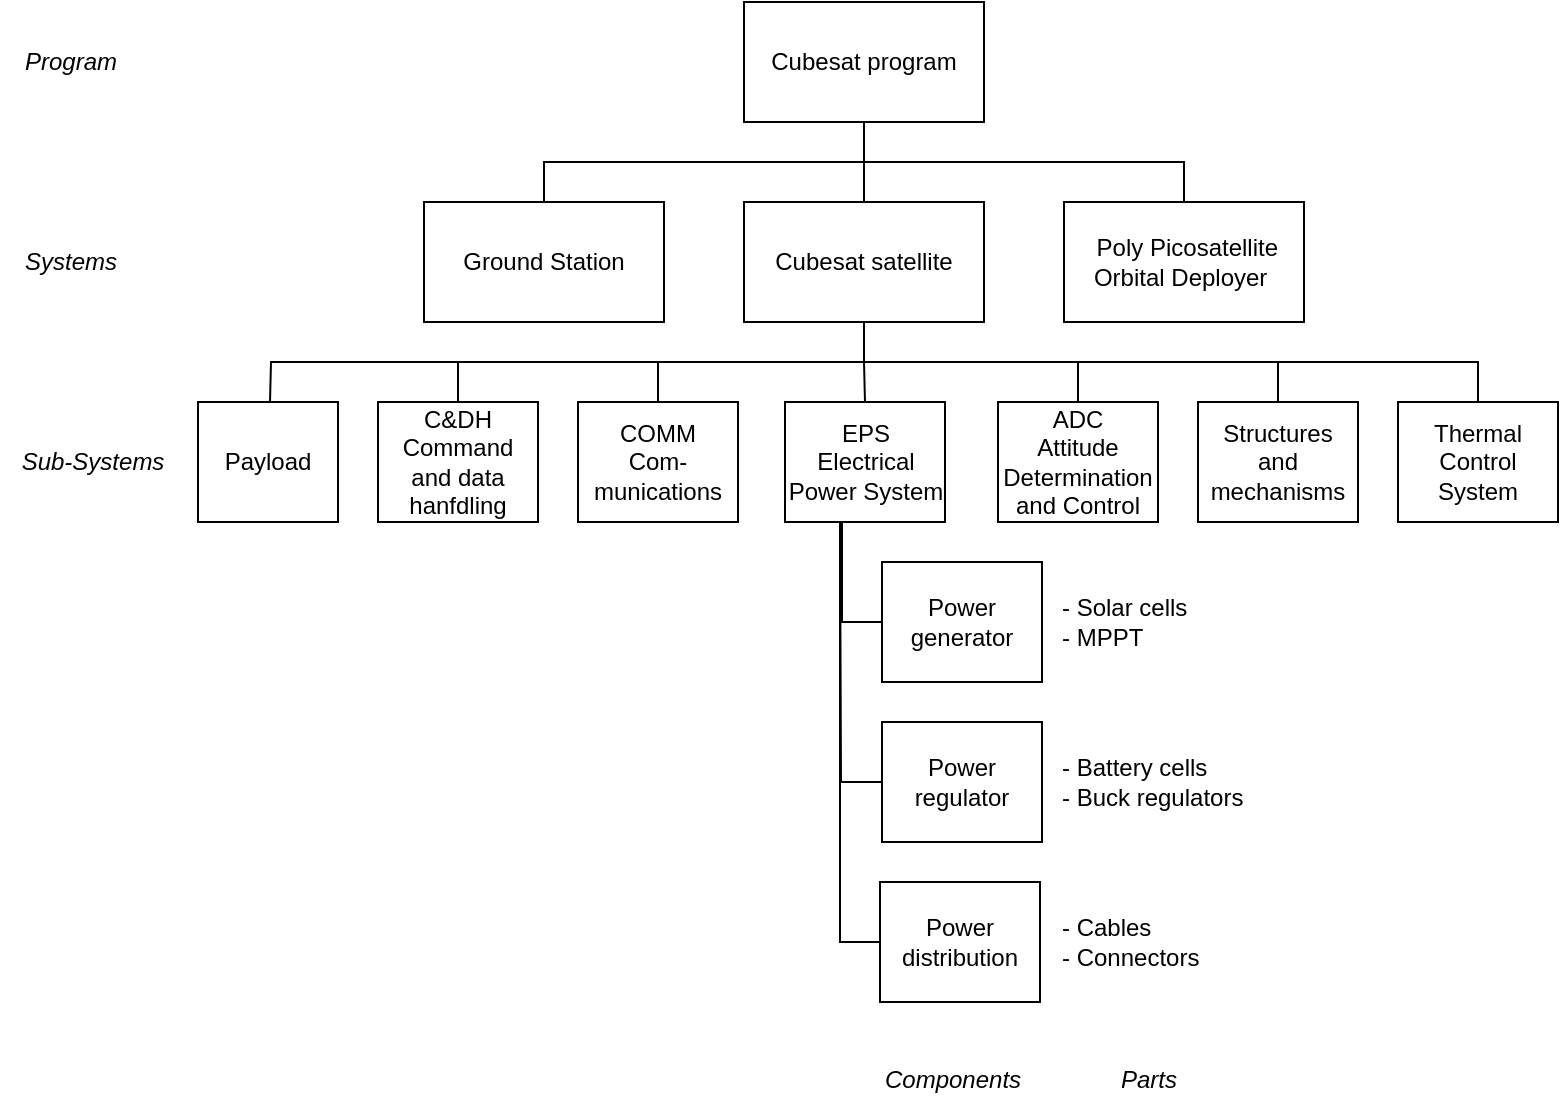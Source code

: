 <mxfile version="23.1.5" type="device">
  <diagram name="Page-1" id="ht8jxPpp3wfEKSOxinJQ">
    <mxGraphModel dx="1500" dy="899" grid="1" gridSize="10" guides="1" tooltips="1" connect="1" arrows="1" fold="1" page="1" pageScale="1" pageWidth="827" pageHeight="1169" math="0" shadow="0">
      <root>
        <mxCell id="0" />
        <mxCell id="1" parent="0" />
        <mxCell id="4X1XBtU7VwYiLh6M4gby-6" style="edgeStyle=orthogonalEdgeStyle;rounded=0;orthogonalLoop=1;jettySize=auto;html=1;exitX=0.5;exitY=1;exitDx=0;exitDy=0;endArrow=none;endFill=0;" edge="1" parent="1" source="4X1XBtU7VwYiLh6M4gby-1" target="4X1XBtU7VwYiLh6M4gby-4">
          <mxGeometry relative="1" as="geometry" />
        </mxCell>
        <mxCell id="4X1XBtU7VwYiLh6M4gby-7" style="edgeStyle=orthogonalEdgeStyle;rounded=0;orthogonalLoop=1;jettySize=auto;html=1;exitX=0.5;exitY=1;exitDx=0;exitDy=0;entryX=0.5;entryY=0;entryDx=0;entryDy=0;endArrow=none;endFill=0;" edge="1" parent="1" source="4X1XBtU7VwYiLh6M4gby-1" target="4X1XBtU7VwYiLh6M4gby-3">
          <mxGeometry relative="1" as="geometry" />
        </mxCell>
        <mxCell id="4X1XBtU7VwYiLh6M4gby-10" style="edgeStyle=orthogonalEdgeStyle;rounded=0;orthogonalLoop=1;jettySize=auto;html=1;exitX=0.5;exitY=1;exitDx=0;exitDy=0;entryX=0.5;entryY=0;entryDx=0;entryDy=0;endArrow=none;endFill=0;" edge="1" parent="1" source="4X1XBtU7VwYiLh6M4gby-1" target="4X1XBtU7VwYiLh6M4gby-2">
          <mxGeometry relative="1" as="geometry" />
        </mxCell>
        <mxCell id="4X1XBtU7VwYiLh6M4gby-1" value="Cubesat program" style="rounded=0;whiteSpace=wrap;html=1;" vertex="1" parent="1">
          <mxGeometry x="392" y="60" width="120" height="60" as="geometry" />
        </mxCell>
        <mxCell id="4X1XBtU7VwYiLh6M4gby-2" value="Ground Station" style="rounded=0;whiteSpace=wrap;html=1;" vertex="1" parent="1">
          <mxGeometry x="232" y="160" width="120" height="60" as="geometry" />
        </mxCell>
        <mxCell id="4X1XBtU7VwYiLh6M4gby-22" style="edgeStyle=orthogonalEdgeStyle;rounded=0;orthogonalLoop=1;jettySize=auto;html=1;exitX=0.5;exitY=1;exitDx=0;exitDy=0;entryX=0.5;entryY=0;entryDx=0;entryDy=0;endArrow=none;endFill=0;" edge="1" parent="1" source="4X1XBtU7VwYiLh6M4gby-3" target="4X1XBtU7VwYiLh6M4gby-14">
          <mxGeometry relative="1" as="geometry" />
        </mxCell>
        <mxCell id="4X1XBtU7VwYiLh6M4gby-23" style="edgeStyle=orthogonalEdgeStyle;rounded=0;orthogonalLoop=1;jettySize=auto;html=1;exitX=0.5;exitY=1;exitDx=0;exitDy=0;entryX=0.5;entryY=0;entryDx=0;entryDy=0;endArrow=none;endFill=0;" edge="1" parent="1" source="4X1XBtU7VwYiLh6M4gby-3" target="4X1XBtU7VwYiLh6M4gby-17">
          <mxGeometry relative="1" as="geometry" />
        </mxCell>
        <mxCell id="4X1XBtU7VwYiLh6M4gby-3" value="Cubesat satellite" style="rounded=0;whiteSpace=wrap;html=1;" vertex="1" parent="1">
          <mxGeometry x="392" y="160" width="120" height="60" as="geometry" />
        </mxCell>
        <mxCell id="4X1XBtU7VwYiLh6M4gby-4" value="&amp;nbsp;Poly Picosatellite Orbital Deployer&amp;nbsp;" style="rounded=0;whiteSpace=wrap;html=1;" vertex="1" parent="1">
          <mxGeometry x="552" y="160" width="120" height="60" as="geometry" />
        </mxCell>
        <mxCell id="4X1XBtU7VwYiLh6M4gby-28" style="edgeStyle=orthogonalEdgeStyle;rounded=0;orthogonalLoop=1;jettySize=auto;html=1;exitX=0.5;exitY=0;exitDx=0;exitDy=0;entryX=0.5;entryY=1;entryDx=0;entryDy=0;endArrow=none;endFill=0;" edge="1" parent="1" source="4X1XBtU7VwYiLh6M4gby-11" target="4X1XBtU7VwYiLh6M4gby-3">
          <mxGeometry relative="1" as="geometry" />
        </mxCell>
        <mxCell id="4X1XBtU7VwYiLh6M4gby-11" value="COMM&lt;br&gt;Com-munications" style="rounded=0;whiteSpace=wrap;html=1;" vertex="1" parent="1">
          <mxGeometry x="309" y="260" width="80" height="60" as="geometry" />
        </mxCell>
        <mxCell id="4X1XBtU7VwYiLh6M4gby-12" value="Payload" style="rounded=0;whiteSpace=wrap;html=1;" vertex="1" parent="1">
          <mxGeometry x="119" y="260" width="70" height="60" as="geometry" />
        </mxCell>
        <mxCell id="4X1XBtU7VwYiLh6M4gby-29" style="edgeStyle=orthogonalEdgeStyle;rounded=0;orthogonalLoop=1;jettySize=auto;html=1;exitX=0.5;exitY=0;exitDx=0;exitDy=0;endArrow=none;endFill=0;" edge="1" parent="1" source="4X1XBtU7VwYiLh6M4gby-13" target="4X1XBtU7VwYiLh6M4gby-3">
          <mxGeometry relative="1" as="geometry" />
        </mxCell>
        <mxCell id="4X1XBtU7VwYiLh6M4gby-13" value="C&amp;amp;DH&lt;br&gt;Command and data hanfdling" style="rounded=0;whiteSpace=wrap;html=1;" vertex="1" parent="1">
          <mxGeometry x="209" y="260" width="80" height="60" as="geometry" />
        </mxCell>
        <mxCell id="4X1XBtU7VwYiLh6M4gby-14" value="EPS&lt;br&gt;Electrical Power System" style="rounded=0;whiteSpace=wrap;html=1;" vertex="1" parent="1">
          <mxGeometry x="412.5" y="260" width="80" height="60" as="geometry" />
        </mxCell>
        <mxCell id="4X1XBtU7VwYiLh6M4gby-27" style="edgeStyle=orthogonalEdgeStyle;rounded=0;orthogonalLoop=1;jettySize=auto;html=1;exitX=0.5;exitY=0;exitDx=0;exitDy=0;endArrow=none;endFill=0;entryX=0.5;entryY=1;entryDx=0;entryDy=0;" edge="1" parent="1" source="4X1XBtU7VwYiLh6M4gby-15" target="4X1XBtU7VwYiLh6M4gby-3">
          <mxGeometry relative="1" as="geometry">
            <mxPoint x="445" y="220" as="targetPoint" />
          </mxGeometry>
        </mxCell>
        <mxCell id="4X1XBtU7VwYiLh6M4gby-15" value="Thermal Control System" style="rounded=0;whiteSpace=wrap;html=1;" vertex="1" parent="1">
          <mxGeometry x="719" y="260" width="80" height="60" as="geometry" />
        </mxCell>
        <mxCell id="4X1XBtU7VwYiLh6M4gby-17" value="ADC &lt;br&gt;Attitude &lt;br&gt;&#x9;&#x9;&#x9;Determination and Control" style="rounded=0;whiteSpace=wrap;html=1;" vertex="1" parent="1">
          <mxGeometry x="519" y="260" width="80" height="60" as="geometry" />
        </mxCell>
        <mxCell id="4X1XBtU7VwYiLh6M4gby-26" style="edgeStyle=orthogonalEdgeStyle;rounded=0;orthogonalLoop=1;jettySize=auto;html=1;exitX=0.5;exitY=0;exitDx=0;exitDy=0;entryX=0.5;entryY=1;entryDx=0;entryDy=0;endArrow=none;endFill=0;" edge="1" parent="1" source="4X1XBtU7VwYiLh6M4gby-20" target="4X1XBtU7VwYiLh6M4gby-3">
          <mxGeometry relative="1" as="geometry" />
        </mxCell>
        <mxCell id="4X1XBtU7VwYiLh6M4gby-20" value="Structures and mechanisms" style="rounded=0;whiteSpace=wrap;html=1;" vertex="1" parent="1">
          <mxGeometry x="619" y="260" width="80" height="60" as="geometry" />
        </mxCell>
        <mxCell id="4X1XBtU7VwYiLh6M4gby-21" style="edgeStyle=orthogonalEdgeStyle;rounded=0;orthogonalLoop=1;jettySize=auto;html=1;exitX=0.5;exitY=1;exitDx=0;exitDy=0;entryX=0.5;entryY=0;entryDx=0;entryDy=0;endArrow=none;endFill=0;" edge="1" parent="1" source="4X1XBtU7VwYiLh6M4gby-3">
          <mxGeometry relative="1" as="geometry">
            <mxPoint x="315" y="220" as="sourcePoint" />
            <mxPoint x="155" y="260" as="targetPoint" />
          </mxGeometry>
        </mxCell>
        <mxCell id="4X1XBtU7VwYiLh6M4gby-31" value="Systems" style="text;html=1;align=center;verticalAlign=middle;resizable=0;points=[];autosize=1;strokeColor=none;fillColor=none;fontStyle=2" vertex="1" parent="1">
          <mxGeometry x="20" y="175" width="70" height="30" as="geometry" />
        </mxCell>
        <mxCell id="4X1XBtU7VwYiLh6M4gby-32" value="Program" style="text;html=1;align=center;verticalAlign=middle;resizable=0;points=[];autosize=1;strokeColor=none;fillColor=none;fontStyle=2" vertex="1" parent="1">
          <mxGeometry x="20" y="75" width="70" height="30" as="geometry" />
        </mxCell>
        <mxCell id="4X1XBtU7VwYiLh6M4gby-33" value="Sub-Systems" style="text;html=1;align=center;verticalAlign=middle;resizable=0;points=[];autosize=1;strokeColor=none;fillColor=none;fontStyle=2" vertex="1" parent="1">
          <mxGeometry x="21" y="275" width="90" height="30" as="geometry" />
        </mxCell>
        <mxCell id="4X1XBtU7VwYiLh6M4gby-34" value="Power generator" style="rounded=0;whiteSpace=wrap;html=1;" vertex="1" parent="1">
          <mxGeometry x="461" y="340" width="80" height="60" as="geometry" />
        </mxCell>
        <mxCell id="4X1XBtU7VwYiLh6M4gby-43" style="edgeStyle=orthogonalEdgeStyle;rounded=0;orthogonalLoop=1;jettySize=auto;html=1;exitX=0;exitY=0.5;exitDx=0;exitDy=0;endArrow=none;endFill=0;" edge="1" parent="1" source="4X1XBtU7VwYiLh6M4gby-35">
          <mxGeometry relative="1" as="geometry">
            <mxPoint x="440.0" y="320" as="targetPoint" />
          </mxGeometry>
        </mxCell>
        <mxCell id="4X1XBtU7VwYiLh6M4gby-35" value="Power regulator" style="rounded=0;whiteSpace=wrap;html=1;" vertex="1" parent="1">
          <mxGeometry x="461" y="420" width="80" height="60" as="geometry" />
        </mxCell>
        <mxCell id="4X1XBtU7VwYiLh6M4gby-44" style="edgeStyle=orthogonalEdgeStyle;rounded=0;orthogonalLoop=1;jettySize=auto;html=1;exitX=0;exitY=0.5;exitDx=0;exitDy=0;endArrow=none;endFill=0;" edge="1" parent="1" source="4X1XBtU7VwYiLh6M4gby-36">
          <mxGeometry relative="1" as="geometry">
            <mxPoint x="440.0" y="320" as="targetPoint" />
          </mxGeometry>
        </mxCell>
        <mxCell id="4X1XBtU7VwYiLh6M4gby-36" value="Power distribution" style="rounded=0;whiteSpace=wrap;html=1;" vertex="1" parent="1">
          <mxGeometry x="460" y="500" width="80" height="60" as="geometry" />
        </mxCell>
        <mxCell id="4X1XBtU7VwYiLh6M4gby-39" value="Components" style="text;html=1;align=center;verticalAlign=middle;resizable=0;points=[];autosize=1;strokeColor=none;fillColor=none;fontStyle=2" vertex="1" parent="1">
          <mxGeometry x="451" y="584" width="90" height="30" as="geometry" />
        </mxCell>
        <mxCell id="4X1XBtU7VwYiLh6M4gby-40" value="Parts" style="text;html=1;align=center;verticalAlign=middle;resizable=0;points=[];autosize=1;strokeColor=none;fillColor=none;fontStyle=2" vertex="1" parent="1">
          <mxGeometry x="569" y="584" width="50" height="30" as="geometry" />
        </mxCell>
        <mxCell id="4X1XBtU7VwYiLh6M4gby-42" style="edgeStyle=orthogonalEdgeStyle;rounded=0;orthogonalLoop=1;jettySize=auto;html=1;exitX=0;exitY=0.5;exitDx=0;exitDy=0;entryX=0.394;entryY=0.993;entryDx=0;entryDy=0;entryPerimeter=0;endArrow=none;endFill=0;" edge="1" parent="1" source="4X1XBtU7VwYiLh6M4gby-34" target="4X1XBtU7VwYiLh6M4gby-14">
          <mxGeometry relative="1" as="geometry" />
        </mxCell>
        <mxCell id="4X1XBtU7VwYiLh6M4gby-46" value="- Solar cells&lt;br&gt;- MPPT" style="text;html=1;align=left;verticalAlign=middle;whiteSpace=wrap;rounded=0;" vertex="1" parent="1">
          <mxGeometry x="549" y="355" width="98" height="30" as="geometry" />
        </mxCell>
        <mxCell id="4X1XBtU7VwYiLh6M4gby-47" value="- Battery cells&lt;br&gt;-&amp;nbsp;Buck regulators" style="text;html=1;align=left;verticalAlign=middle;whiteSpace=wrap;rounded=0;" vertex="1" parent="1">
          <mxGeometry x="549" y="435" width="131" height="30" as="geometry" />
        </mxCell>
        <mxCell id="4X1XBtU7VwYiLh6M4gby-48" value="- Cables&lt;br&gt;- Connectors" style="text;html=1;align=left;verticalAlign=middle;whiteSpace=wrap;rounded=0;" vertex="1" parent="1">
          <mxGeometry x="549" y="515" width="98" height="30" as="geometry" />
        </mxCell>
      </root>
    </mxGraphModel>
  </diagram>
</mxfile>
